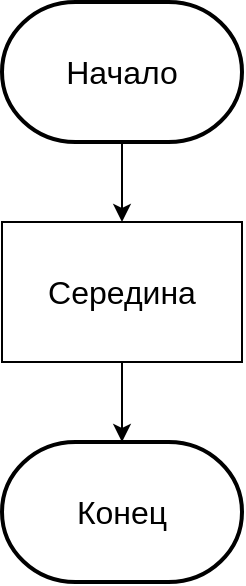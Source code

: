 <mxfile version="24.8.6">
  <diagram name="Страница — 1" id="9k5kJvbHEIthJNiGuMbL">
    <mxGraphModel dx="1002" dy="533" grid="1" gridSize="10" guides="1" tooltips="1" connect="1" arrows="1" fold="1" page="1" pageScale="1" pageWidth="827" pageHeight="1169" math="0" shadow="0">
      <root>
        <mxCell id="0" />
        <mxCell id="1" parent="0" />
        <mxCell id="zeKn5o3T5NVlAzVKoo7a-9" style="edgeStyle=orthogonalEdgeStyle;rounded=0;orthogonalLoop=1;jettySize=auto;html=1;exitX=0.5;exitY=1;exitDx=0;exitDy=0;exitPerimeter=0;" edge="1" parent="1" source="zeKn5o3T5NVlAzVKoo7a-1" target="zeKn5o3T5NVlAzVKoo7a-4">
          <mxGeometry relative="1" as="geometry" />
        </mxCell>
        <mxCell id="zeKn5o3T5NVlAzVKoo7a-1" value="&lt;font style=&quot;font-size: 16px;&quot;&gt;Начало&lt;/font&gt;" style="strokeWidth=2;html=1;shape=mxgraph.flowchart.terminator;whiteSpace=wrap;" vertex="1" parent="1">
          <mxGeometry x="360" y="120" width="120" height="70" as="geometry" />
        </mxCell>
        <mxCell id="zeKn5o3T5NVlAzVKoo7a-8" value="" style="edgeStyle=orthogonalEdgeStyle;rounded=0;orthogonalLoop=1;jettySize=auto;html=1;" edge="1" parent="1" source="zeKn5o3T5NVlAzVKoo7a-4" target="zeKn5o3T5NVlAzVKoo7a-5">
          <mxGeometry relative="1" as="geometry" />
        </mxCell>
        <mxCell id="zeKn5o3T5NVlAzVKoo7a-4" value="&lt;font style=&quot;font-size: 16px;&quot;&gt;Середина&lt;/font&gt;" style="rounded=0;whiteSpace=wrap;html=1;" vertex="1" parent="1">
          <mxGeometry x="360" y="230" width="120" height="70" as="geometry" />
        </mxCell>
        <mxCell id="zeKn5o3T5NVlAzVKoo7a-5" value="&lt;font style=&quot;font-size: 16px;&quot;&gt;Конец&lt;/font&gt;" style="strokeWidth=2;html=1;shape=mxgraph.flowchart.terminator;whiteSpace=wrap;" vertex="1" parent="1">
          <mxGeometry x="360" y="340" width="120" height="70" as="geometry" />
        </mxCell>
      </root>
    </mxGraphModel>
  </diagram>
</mxfile>
